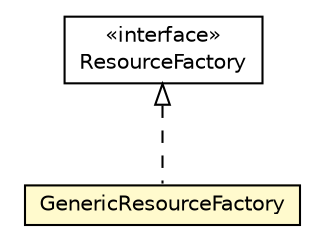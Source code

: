 #!/usr/local/bin/dot
#
# Class diagram 
# Generated by UMLGraph version R5_6-24-gf6e263 (http://www.umlgraph.org/)
#

digraph G {
	edge [fontname="Helvetica",fontsize=10,labelfontname="Helvetica",labelfontsize=10];
	node [fontname="Helvetica",fontsize=10,shape=plaintext];
	nodesep=0.25;
	ranksep=0.5;
	// org.universAAL.middleware.rdf.ResourceFactory
	c4139009 [label=<<table title="org.universAAL.middleware.rdf.ResourceFactory" border="0" cellborder="1" cellspacing="0" cellpadding="2" port="p" href="../../rdf/ResourceFactory.html">
		<tr><td><table border="0" cellspacing="0" cellpadding="1">
<tr><td align="center" balign="center"> &#171;interface&#187; </td></tr>
<tr><td align="center" balign="center"> ResourceFactory </td></tr>
		</table></td></tr>
		</table>>, URL="../../rdf/ResourceFactory.html", fontname="Helvetica", fontcolor="black", fontsize=10.0];
	// org.universAAL.middleware.owl.generic.GenericResourceFactory
	c4139072 [label=<<table title="org.universAAL.middleware.owl.generic.GenericResourceFactory" border="0" cellborder="1" cellspacing="0" cellpadding="2" port="p" bgcolor="lemonChiffon" href="./GenericResourceFactory.html">
		<tr><td><table border="0" cellspacing="0" cellpadding="1">
<tr><td align="center" balign="center"> GenericResourceFactory </td></tr>
		</table></td></tr>
		</table>>, URL="./GenericResourceFactory.html", fontname="Helvetica", fontcolor="black", fontsize=10.0];
	//org.universAAL.middleware.owl.generic.GenericResourceFactory implements org.universAAL.middleware.rdf.ResourceFactory
	c4139009:p -> c4139072:p [dir=back,arrowtail=empty,style=dashed];
}

